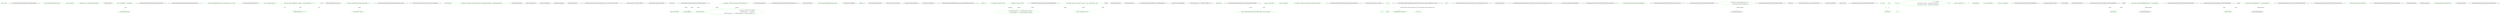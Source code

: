 digraph  {
d1 [cluster="Humanizer.MetricNumeralExtensions.FromMetric(string)", color=green, community=0, label="input == null", prediction=0, span="82-82"];
d0 [cluster="Humanizer.MetricNumeralExtensions.FromMetric(string)", label="Entry Humanizer.MetricNumeralExtensions.FromMetric(string)", span="80-80"];
d2 [cluster="Humanizer.MetricNumeralExtensions.FromMetric(string)", color=green, community=0, label="throw new ArgumentNullException(''input'');", prediction=1, span="82-82"];
d3 [cluster="Humanizer.MetricNumeralExtensions.FromMetric(string)", color=green, community=0, label="input = input.Trim()", prediction=2, span="83-83"];
d4 [cluster="Humanizer.MetricNumeralExtensions.FromMetric(string)", color=green, community=0, label="input.Length == 0 || input.IsInvalidMetricNumeral()", prediction=3, span="84-84"];
d16 [cluster="string.Trim()", label="Entry string.Trim()", span="0-0"];
d6 [cluster="Humanizer.MetricNumeralExtensions.FromMetric(string)", color=green, community=0, label="input = input.Replace('' '', String.Empty)", prediction=4, span="86-86"];
d14 [cluster="Humanizer.MetricNumeralExtensions.FromMetric(string)", label="Exit Humanizer.MetricNumeralExtensions.FromMetric(string)", span="80-80"];
d15 [cluster="System.ArgumentNullException.ArgumentNullException(string)", label="Entry System.ArgumentNullException.ArgumentNullException(string)", span="0-0"];
d5 [cluster="Humanizer.MetricNumeralExtensions.FromMetric(string)", color=green, community=0, label="throw new ArgumentException(''Empty or invalid Metric string.'', ''input'');", prediction=5, span="85-85"];
d17 [cluster="string.IsInvalidMetricNumeral()", label="Entry string.IsInvalidMetricNumeral()", span="146-146"];
d7 [cluster="Humanizer.MetricNumeralExtensions.FromMetric(string)", color=green, community=0, label="var last = input[input.Length - 1]", prediction=6, span="87-87"];
d19 [cluster="string.Replace(string, string)", label="Entry string.Replace(string, string)", span="0-0"];
d9 [cluster="Humanizer.MetricNumeralExtensions.FromMetric(string)", color=green, community=0, label="return Double.Parse(input);", prediction=4, span="88-88"];
d11 [cluster="Humanizer.MetricNumeralExtensions.FromMetric(string)", color=green, community=0, label="var number = Double.Parse(input.Remove(input.Length - 1))", prediction=8, span="90-90"];
d18 [cluster="System.ArgumentException.ArgumentException(string, string)", label="Entry System.ArgumentException.ArgumentException(string, string)", span="0-0"];
d29 [cluster="System.Collections.Generic.ICollection<char>.IndexOf(char)", label="Entry System.Collections.Generic.ICollection<char>.IndexOf(char)", span="164-164"];
d8 [cluster="Humanizer.MetricNumeralExtensions.FromMetric(string)", color=green, community=0, label="!Char.IsLetter(last)", prediction=9, span="88-88"];
d10 [cluster="Humanizer.MetricNumeralExtensions.FromMetric(string)", color=green, community=0, label="Func<char[], double> getExponent = symbols => (symbols.IndexOf(last) + 1) * 3", prediction=6, span="89-89"];
d27 [cluster="lambda expression", color=green, community=0, label="(symbols.IndexOf(last) + 1) * 3", prediction=6, span="89-89"];
d12 [cluster="Humanizer.MetricNumeralExtensions.FromMetric(string)", color=green, community=0, label="var exponent = Math.Pow(10, Symbols[0].Contains(last) ? getExponent(Symbols[0]) : -getExponent(Symbols[1]))", prediction=12, span="91-91"];
d21 [cluster="double.Parse(string)", label="Entry double.Parse(string)", span="0-0"];
d22 [cluster="string.Remove(int)", label="Entry string.Remove(int)", span="0-0"];
d13 [cluster="Humanizer.MetricNumeralExtensions.FromMetric(string)", color=green, community=0, label="return number * exponent;", prediction=8, span="92-92"];
d20 [cluster="char.IsLetter(char)", label="Entry char.IsLetter(char)", span="0-0"];
d78 [label=last, span=""];
d26 [cluster="lambda expression", label="Entry lambda expression", span="89-89"];
d28 [cluster="lambda expression", label="Exit lambda expression", span="89-89"];
d23 [cluster="System.Collections.Generic.IEnumerable<TSource>.Contains<TSource>(TSource)", label="Entry System.Collections.Generic.IEnumerable<TSource>.Contains<TSource>(TSource)", span="0-0"];
d24 [cluster="System.Func<T, TResult>.Invoke(T)", label="Entry System.Func<T, TResult>.Invoke(T)", span="0-0"];
d25 [cluster="System.Math.Pow(double, double)", label="Entry System.Math.Pow(double, double)", span="0-0"];
d31 [cluster="Humanizer.MetricNumeralExtensions.ToMetric(double, bool)", color=green, community=0, label="input.Equals(0)", prediction=14, span="112-112"];
d30 [cluster="Humanizer.MetricNumeralExtensions.ToMetric(double, bool)", label="Entry Humanizer.MetricNumeralExtensions.ToMetric(double, bool)", span="110-110"];
d32 [cluster="Humanizer.MetricNumeralExtensions.ToMetric(double, bool)", color=green, community=0, label="return input.ToString();", prediction=15, span="112-112"];
d33 [cluster="Humanizer.MetricNumeralExtensions.ToMetric(double, bool)", color=green, community=0, label="input.IsOutOfRange()", prediction=15, span="113-113"];
d40 [cluster="double.Equals(double)", label="Entry double.Equals(double)", span="0-0"];
d39 [cluster="Humanizer.MetricNumeralExtensions.ToMetric(double, bool)", label="Exit Humanizer.MetricNumeralExtensions.ToMetric(double, bool)", span="110-110"];
d41 [cluster="double.ToString()", label="Entry double.ToString()", span="0-0"];
d34 [cluster="Humanizer.MetricNumeralExtensions.ToMetric(double, bool)", color=green, community=0, label="throw new ArgumentOutOfRangeException(''input'');", prediction=17, span="113-113"];
d35 [cluster="Humanizer.MetricNumeralExtensions.ToMetric(double, bool)", color=green, community=0, label="var exponent = (int)Math.Floor(Math.Log10(Math.Abs(input)) / 3)", prediction=15, span="114-114"];
d42 [cluster="double.IsOutOfRange()", label="Entry double.IsOutOfRange()", span="126-126"];
d36 [cluster="Humanizer.MetricNumeralExtensions.ToMetric(double, bool)", color=green, community=0, label="exponent == 0", prediction=19, span="115-115"];
d44 [cluster="System.Math.Abs(double)", label="Entry System.Math.Abs(double)", span="0-0"];
d45 [cluster="System.Math.Log10(double)", label="Entry System.Math.Log10(double)", span="0-0"];
d46 [cluster="System.Math.Floor(double)", label="Entry System.Math.Floor(double)", span="0-0"];
d38 [cluster="Humanizer.MetricNumeralExtensions.ToMetric(double, bool)", color=green, community=0, label="return input * Math.Pow(1000, -exponent)\r\n                                + (isSplitedBySpace ? '' '' : String.Empty)\r\n                                + (Math.Sign(exponent) == 1 ? Symbols[0][exponent - 1] : Symbols[1][-exponent - 1]);", prediction=15, span="116-118"];
d37 [cluster="Humanizer.MetricNumeralExtensions.ToMetric(double, bool)", color=green, community=0, label="return input.ToString();", prediction=15, span="115-115"];
d47 [cluster="System.Math.Sign(int)", label="Entry System.Math.Sign(int)", span="0-0"];
d43 [cluster="System.ArgumentOutOfRangeException.ArgumentOutOfRangeException(string)", label="Entry System.ArgumentOutOfRangeException.ArgumentOutOfRangeException(string)", span="0-0"];
d49 [cluster="Humanizer.MetricNumeralExtensions.IsOutOfRange(double)", color=green, community=0, label="int limit = 27", prediction=22, span="128-128"];
d48 [cluster="Humanizer.MetricNumeralExtensions.IsOutOfRange(double)", label="Entry Humanizer.MetricNumeralExtensions.IsOutOfRange(double)", span="126-126"];
d50 [cluster="Humanizer.MetricNumeralExtensions.IsOutOfRange(double)", color=green, community=0, label="var bigLimit = Math.Pow(10, limit)", prediction=23, span="129-129"];
d51 [cluster="Humanizer.MetricNumeralExtensions.IsOutOfRange(double)", color=green, community=0, label="var smallLimit = Math.Pow(10, -limit)", prediction=23, span="130-130"];
d52 [cluster="Humanizer.MetricNumeralExtensions.IsOutOfRange(double)", color=green, community=0, label="Func<double, double, bool> outside = (min, max) => !(max > input && input > min)", prediction=23, span="131-131"];
d53 [cluster="Humanizer.MetricNumeralExtensions.IsOutOfRange(double)", color=green, community=0, label="return (Math.Sign(input) == 1 && outside(smallLimit, bigLimit))\r\n                               || (Math.Sign(input) == -1 && outside(-bigLimit, -smallLimit));", prediction=23, span="132-133"];
d58 [cluster="lambda expression", color=green, community=0, label="!(max > input && input > min)", prediction=23, span="131-131"];
d79 [label=double, span=""];
d57 [cluster="lambda expression", label="Entry lambda expression", span="131-131"];
d59 [cluster="lambda expression", label="Exit lambda expression", span="131-131"];
d54 [cluster="Humanizer.MetricNumeralExtensions.IsOutOfRange(double)", label="Exit Humanizer.MetricNumeralExtensions.IsOutOfRange(double)", span="126-126"];
d55 [cluster="System.Math.Sign(double)", label="Entry System.Math.Sign(double)", span="0-0"];
d56 [cluster="System.Func<T1, T2, TResult>.Invoke(T1, T2)", label="Entry System.Func<T1, T2, TResult>.Invoke(T1, T2)", span="0-0"];
d61 [cluster="Humanizer.MetricNumeralExtensions.IsInvalidMetricNumeral(string)", color=green, community=0, label="double number", prediction=28, span="148-148"];
d60 [cluster="Humanizer.MetricNumeralExtensions.IsInvalidMetricNumeral(string)", label="Entry Humanizer.MetricNumeralExtensions.IsInvalidMetricNumeral(string)", span="146-146"];
d62 [cluster="Humanizer.MetricNumeralExtensions.IsInvalidMetricNumeral(string)", color=green, community=0, label="var index = input.Length - 1", prediction=29, span="149-149"];
d63 [cluster="Humanizer.MetricNumeralExtensions.IsInvalidMetricNumeral(string)", color=green, community=0, label="var last = input[index]", prediction=30, span="150-150"];
d65 [cluster="Humanizer.MetricNumeralExtensions.IsInvalidMetricNumeral(string)", color=green, community=0, label="return !Double.TryParse(isSymbol ? input.Remove(index) : input, out number);", prediction=29, span="152-152"];
d64 [cluster="Humanizer.MetricNumeralExtensions.IsInvalidMetricNumeral(string)", color=green, community=0, label="var isSymbol = Symbols[0].Contains(last) || Symbols[1].Contains(last)", prediction=32, span="151-151"];
d66 [cluster="Humanizer.MetricNumeralExtensions.IsInvalidMetricNumeral(string)", label="Exit Humanizer.MetricNumeralExtensions.IsInvalidMetricNumeral(string)", span="146-146"];
d67 [cluster="double.TryParse(string, out double)", label="Entry double.TryParse(string, out double)", span="0-0"];
d69 [cluster="Humanizer.MetricNumeralExtensions.IndexOf(System.Collections.Generic.ICollection<char>, char)", color=green, community=0, label="var i = 0", prediction=33, span="166-166"];
d68 [cluster="Humanizer.MetricNumeralExtensions.IndexOf(System.Collections.Generic.ICollection<char>, char)", label="Entry Humanizer.MetricNumeralExtensions.IndexOf(System.Collections.Generic.ICollection<char>, char)", span="164-164"];
d70 [cluster="Humanizer.MetricNumeralExtensions.IndexOf(System.Collections.Generic.ICollection<char>, char)", color=green, community=0, label="i < chars.Count", prediction=33, span="166-166"];
d71 [cluster="Humanizer.MetricNumeralExtensions.IndexOf(System.Collections.Generic.ICollection<char>, char)", color=green, community=0, label="chars.ElementAt(i).Equals(value)", prediction=33, span="167-167"];
d72 [cluster="Humanizer.MetricNumeralExtensions.IndexOf(System.Collections.Generic.ICollection<char>, char)", color=green, community=0, label="return i;", prediction=33, span="168-168"];
d73 [cluster="Humanizer.MetricNumeralExtensions.IndexOf(System.Collections.Generic.ICollection<char>, char)", color=green, community=0, label="i++", prediction=33, span="166-166"];
d74 [cluster="Humanizer.MetricNumeralExtensions.IndexOf(System.Collections.Generic.ICollection<char>, char)", color=green, community=0, label="return -1;", prediction=38, span="169-169"];
d76 [cluster="System.Collections.Generic.IEnumerable<TSource>.ElementAt<TSource>(int)", label="Entry System.Collections.Generic.IEnumerable<TSource>.ElementAt<TSource>(int)", span="0-0"];
d77 [cluster="char.Equals(char)", label="Entry char.Equals(char)", span="0-0"];
d75 [cluster="Humanizer.MetricNumeralExtensions.IndexOf(System.Collections.Generic.ICollection<char>, char)", label="Exit Humanizer.MetricNumeralExtensions.IndexOf(System.Collections.Generic.ICollection<char>, char)", span="164-164"];
m0_46 [cluster="System.Diagnostics.Debugger.Break()", file="MetricNumeralTests.cs", label="Entry System.Diagnostics.Debugger.Break()", span="0-0"];
m0_0 [cluster="Humanizer.Tests.MetricNumeralTests.ToMetric(string, double, bool)", file="MetricNumeralTests.cs", label="Entry Humanizer.Tests.MetricNumeralTests.ToMetric(string, double, bool)", span="16-16"];
m0_1 [cluster="Humanizer.Tests.MetricNumeralTests.ToMetric(string, double, bool)", color=green, community=0, file="MetricNumeralTests.cs", label="Assert.Equal(expected, input.ToMetric(isSplitedBySpace))", prediction=39, span="18-18"];
m0_2 [cluster="Humanizer.Tests.MetricNumeralTests.ToMetric(string, double, bool)", file="MetricNumeralTests.cs", label="Exit Humanizer.Tests.MetricNumeralTests.ToMetric(string, double, bool)", span="16-16"];
m0_22 [cluster="Humanizer.Tests.MetricNumeralTests.FromMetricOnNull()", file="MetricNumeralTests.cs", label="Entry Humanizer.Tests.MetricNumeralTests.FromMetricOnNull()", span="56-56"];
m0_23 [cluster="Humanizer.Tests.MetricNumeralTests.FromMetricOnNull()", color=green, community=1, file="MetricNumeralTests.cs", label="Assert.Throws<ArgumentNullException>(() =>\r\n                                MetricNumeralExtensions.FromMetric(null))", prediction=40, span="58-59"];
m0_24 [cluster="Humanizer.Tests.MetricNumeralTests.FromMetricOnNull()", file="MetricNumeralTests.cs", label="Exit Humanizer.Tests.MetricNumeralTests.FromMetricOnNull()", span="56-56"];
m0_8 [cluster="Unk.>", file="MetricNumeralTests.cs", label="Entry Unk.>", span=""];
m0_44 [cluster="double.ToString(string, System.IFormatProvider)", file="MetricNumeralTests.cs", label="Entry double.ToString(string, System.IFormatProvider)", span="0-0"];
m0_15 [cluster="string.FromMetric()", file="MetricNumeralTests.cs", label="Entry string.FromMetric()", span="80-80"];
m0_47 [cluster="Unk.True", file="MetricNumeralTests.cs", label="Entry Unk.True", span=""];
m0_29 [cluster="Humanizer.Tests.MetricNumeralTests.TestAllSymbols()", file="MetricNumeralTests.cs", label="Entry Humanizer.Tests.MetricNumeralTests.TestAllSymbols()", span="64-64"];
m0_30 [cluster="Humanizer.Tests.MetricNumeralTests.TestAllSymbols()", color=green, community=0, file="MetricNumeralTests.cs", label="var b = true", prediction=41, span="66-66"];
m0_31 [cluster="Humanizer.Tests.MetricNumeralTests.TestAllSymbols()", color=green, community=0, file="MetricNumeralTests.cs", label="var i = -24", prediction=42, span="67-67"];
m0_39 [cluster="Humanizer.Tests.MetricNumeralTests.TestAllSymbols()", color=green, community=0, file="MetricNumeralTests.cs", label="b &= c", prediction=41, span="79-79"];
m0_41 [cluster="Humanizer.Tests.MetricNumeralTests.TestAllSymbols()", color=green, community=0, file="MetricNumeralTests.cs", label="Assert.True(b)", prediction=41, span="81-81"];
m0_36 [cluster="Humanizer.Tests.MetricNumeralTests.TestAllSymbols()", color=green, community=0, file="MetricNumeralTests.cs", label="var c = Equals(\r\n                                        origin.ToString(''0.##E+0'', CultureInfo.InvariantCulture),\r\n                                        from.ToString(''0.##E+0'', CultureInfo.InvariantCulture))", prediction=45, span="73-75"];
m0_32 [cluster="Humanizer.Tests.MetricNumeralTests.TestAllSymbols()", color=green, community=0, file="MetricNumeralTests.cs", label="i < 27", prediction=46, span="67-67"];
m0_33 [cluster="Humanizer.Tests.MetricNumeralTests.TestAllSymbols()", color=green, community=0, file="MetricNumeralTests.cs", label="var origin = Math.Pow(10, i)", prediction=47, span="69-69"];
m0_40 [cluster="Humanizer.Tests.MetricNumeralTests.TestAllSymbols()", color=green, community=0, file="MetricNumeralTests.cs", label="i++", prediction=42, span="67-67"];
m0_37 [cluster="Humanizer.Tests.MetricNumeralTests.TestAllSymbols()", color=green, community=0, file="MetricNumeralTests.cs", label="!c", prediction=49, span="76-76"];
m0_38 [cluster="Humanizer.Tests.MetricNumeralTests.TestAllSymbols()", color=green, community=0, file="MetricNumeralTests.cs", label="Debugger.Break()", prediction=50, span="77-77"];
m0_34 [cluster="Humanizer.Tests.MetricNumeralTests.TestAllSymbols()", color=green, community=0, file="MetricNumeralTests.cs", label="var to = origin.ToMetric()", prediction=51, span="70-70"];
m0_35 [cluster="Humanizer.Tests.MetricNumeralTests.TestAllSymbols()", color=green, community=0, file="MetricNumeralTests.cs", label="var from = to.FromMetric()", prediction=52, span="71-71"];
m0_42 [cluster="Humanizer.Tests.MetricNumeralTests.TestAllSymbols()", file="MetricNumeralTests.cs", label="Exit Humanizer.Tests.MetricNumeralTests.TestAllSymbols()", span="64-64"];
m0_45 [cluster="object.Equals(object, object)", file="MetricNumeralTests.cs", label="Entry object.Equals(object, object)", span="0-0"];
m0_4 [cluster="Unk.Equal", file="MetricNumeralTests.cs", label="Entry Unk.Equal", span=""];
m0_3 [cluster="double.ToMetric(bool)", file="MetricNumeralTests.cs", label="Entry double.ToMetric(bool)", span="110-110"];
m0_5 [cluster="Humanizer.Tests.MetricNumeralTests.ToMetricOnInvalid(double)", file="MetricNumeralTests.cs", label="Entry Humanizer.Tests.MetricNumeralTests.ToMetricOnInvalid(double)", span="26-26"];
m0_6 [cluster="Humanizer.Tests.MetricNumeralTests.ToMetricOnInvalid(double)", color=green, community=0, file="MetricNumeralTests.cs", label="Assert.Throws<ArgumentOutOfRangeException>(() => input.ToMetric())", prediction=53, span="28-28"];
m0_7 [cluster="Humanizer.Tests.MetricNumeralTests.ToMetricOnInvalid(double)", file="MetricNumeralTests.cs", label="Exit Humanizer.Tests.MetricNumeralTests.ToMetricOnInvalid(double)", span="26-26"];
m0_16 [cluster="Humanizer.Tests.MetricNumeralTests.FromMetricOnInvalid(string)", file="MetricNumeralTests.cs", label="Entry Humanizer.Tests.MetricNumeralTests.FromMetricOnInvalid(string)", span="50-50"];
m0_17 [cluster="Humanizer.Tests.MetricNumeralTests.FromMetricOnInvalid(string)", color=green, community=0, file="MetricNumeralTests.cs", label="Assert.Throws<ArgumentException>(() => input.FromMetric())", prediction=54, span="52-52"];
m0_18 [cluster="Humanizer.Tests.MetricNumeralTests.FromMetricOnInvalid(string)", file="MetricNumeralTests.cs", label="Exit Humanizer.Tests.MetricNumeralTests.FromMetricOnInvalid(string)", span="50-50"];
m0_12 [cluster="Humanizer.Tests.MetricNumeralTests.FromMetric(double, string)", file="MetricNumeralTests.cs", label="Entry Humanizer.Tests.MetricNumeralTests.FromMetric(double, string)", span="37-37"];
m0_13 [cluster="Humanizer.Tests.MetricNumeralTests.FromMetric(double, string)", color=green, community=0, file="MetricNumeralTests.cs", label="Assert.Equal(expected, input.FromMetric())", prediction=55, span="39-39"];
m0_14 [cluster="Humanizer.Tests.MetricNumeralTests.FromMetric(double, string)", file="MetricNumeralTests.cs", label="Exit Humanizer.Tests.MetricNumeralTests.FromMetric(double, string)", span="37-37"];
m0_25 [cluster="lambda expression", file="MetricNumeralTests.cs", label="Entry lambda expression", span="58-59"];
m0_9 [cluster="lambda expression", file="MetricNumeralTests.cs", label="Entry lambda expression", span="28-28"];
m0_10 [cluster="lambda expression", color=green, community=0, file="MetricNumeralTests.cs", label="input.ToMetric()", prediction=56, span="28-28"];
m0_11 [cluster="lambda expression", file="MetricNumeralTests.cs", label="Exit lambda expression", span="28-28"];
m0_19 [cluster="lambda expression", file="MetricNumeralTests.cs", label="Entry lambda expression", span="52-52"];
m0_20 [cluster="lambda expression", color=green, community=0, file="MetricNumeralTests.cs", label="input.FromMetric()", prediction=57, span="52-52"];
m0_21 [cluster="lambda expression", file="MetricNumeralTests.cs", label="Exit lambda expression", span="52-52"];
m0_26 [cluster="lambda expression", color=green, community=0, file="MetricNumeralTests.cs", label="MetricNumeralExtensions.FromMetric(null)", prediction=58, span="59-59"];
m0_27 [cluster="lambda expression", file="MetricNumeralTests.cs", label="Exit lambda expression", span="58-59"];
m0_28 [cluster="Humanizer.MetricNumeralExtensions.FromMetric(string)", file="MetricNumeralTests.cs", label="Entry Humanizer.MetricNumeralExtensions.FromMetric(string)", span="80-80"];
m0_48 [file="MetricNumeralTests.cs", label=double, span=""];
m0_49 [file="MetricNumeralTests.cs", label=string, span=""];
d6 -> d9  [color=green, key=1, label=string, style=dashed];
d7 -> d27  [color=green, key=1, label=last, style=dashed];
d11 -> d13  [color=green, key=1, label=number, style=dashed];
d10 -> d27  [color=green, key=1, label="char[]", style=dashed];
d78 -> d27  [color=green, key=1, label=last, style=dashed];
d30 -> d32  [color=green, key=1, label=double, style=dashed];
d30 -> d33  [color=green, key=1, label=double, style=dashed];
d30 -> d37  [color=green, key=1, label=double, style=dashed];
d30 -> d38  [color=green, key=1, label=double, style=dashed];
d35 -> d38  [color=green, key=1, label=exponent, style=dashed];
d48 -> d58  [color=green, key=1, label=double, style=dashed];
d48 -> d53  [color=green, key=1, label=double, style=dashed];
d50 -> d53  [color=green, key=1, label=bigLimit, style=dashed];
d51 -> d53  [color=green, key=1, label=smallLimit, style=dashed];
d52 -> d58  [color=green, key=1, label=double, style=dashed];
d79 -> d58  [color=green, key=1, label=double, style=dashed];
d60 -> d65  [color=green, key=1, label=string, style=dashed];
d62 -> d65  [color=green, key=1, label=index, style=dashed];
d69 -> d71  [color=green, key=1, label=i, style=dashed];
d69 -> d72  [color=green, key=1, label=i, style=dashed];
d69 -> d73  [color=green, key=1, label=i, style=dashed];
d68 -> d70  [color=green, key=1, label="System.Collections.Generic.ICollection<char>", style=dashed];
d68 -> d71  [color=green, key=1, label="System.Collections.Generic.ICollection<char>", style=dashed];
d73 -> d73  [color=green, key=1, label=i, style=dashed];
m0_23 -> m0_25  [color=green, key=1, label="lambda expression", style=dashed];
m0_30 -> m0_41  [color=green, key=1, label=b, style=dashed];
m0_31 -> m0_40  [color=green, key=1, label=i, style=dashed];
m0_39 -> m0_41  [color=green, key=1, label=b, style=dashed];
m0_40 -> m0_40  [color=green, key=1, label=i, style=dashed];
m0_5 -> m0_10  [color=green, key=1, label=double, style=dashed];
m0_6 -> m0_9  [color=green, key=1, label="lambda expression", style=dashed];
m0_16 -> m0_20  [color=green, key=1, label=string, style=dashed];
m0_17 -> m0_19  [color=green, key=1, label="lambda expression", style=dashed];
m0_48 -> m0_10  [color=green, key=1, label=double, style=dashed];
m0_49 -> m0_20  [color=green, key=1, label=string, style=dashed];
}
